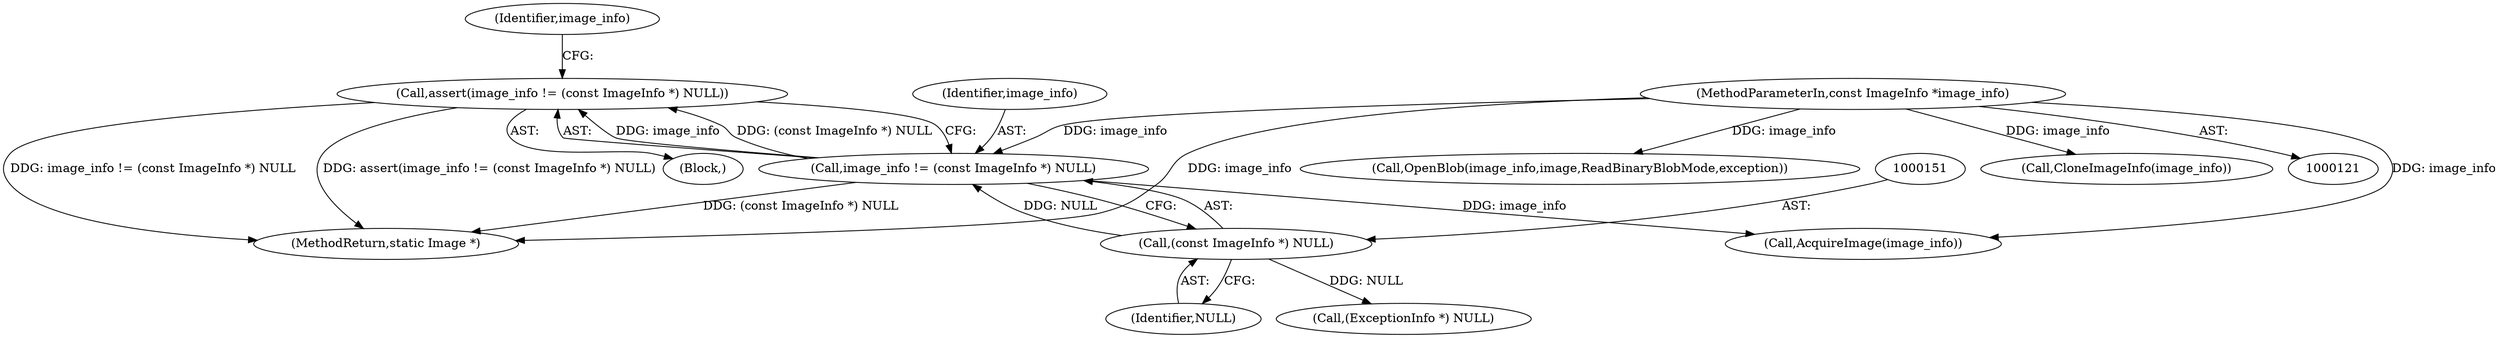 digraph "0_ImageMagick_f6e9d0d9955e85bdd7540b251cd50d598dacc5e6_46@API" {
"1000147" [label="(Call,assert(image_info != (const ImageInfo *) NULL))"];
"1000148" [label="(Call,image_info != (const ImageInfo *) NULL)"];
"1000122" [label="(MethodParameterIn,const ImageInfo *image_info)"];
"1000150" [label="(Call,(const ImageInfo *) NULL)"];
"1000188" [label="(Call,AcquireImage(image_info))"];
"1000148" [label="(Call,image_info != (const ImageInfo *) NULL)"];
"1000152" [label="(Identifier,NULL)"];
"1000177" [label="(Call,(ExceptionInfo *) NULL)"];
"1000150" [label="(Call,(const ImageInfo *) NULL)"];
"1000192" [label="(Call,OpenBlob(image_info,image,ReadBinaryBlobMode,exception))"];
"1000122" [label="(MethodParameterIn,const ImageInfo *image_info)"];
"1000147" [label="(Call,assert(image_info != (const ImageInfo *) NULL))"];
"1000156" [label="(Identifier,image_info)"];
"1000124" [label="(Block,)"];
"1002366" [label="(MethodReturn,static Image *)"];
"1000149" [label="(Identifier,image_info)"];
"1002020" [label="(Call,CloneImageInfo(image_info))"];
"1000147" -> "1000124"  [label="AST: "];
"1000147" -> "1000148"  [label="CFG: "];
"1000148" -> "1000147"  [label="AST: "];
"1000156" -> "1000147"  [label="CFG: "];
"1000147" -> "1002366"  [label="DDG: image_info != (const ImageInfo *) NULL"];
"1000147" -> "1002366"  [label="DDG: assert(image_info != (const ImageInfo *) NULL)"];
"1000148" -> "1000147"  [label="DDG: image_info"];
"1000148" -> "1000147"  [label="DDG: (const ImageInfo *) NULL"];
"1000148" -> "1000150"  [label="CFG: "];
"1000149" -> "1000148"  [label="AST: "];
"1000150" -> "1000148"  [label="AST: "];
"1000148" -> "1002366"  [label="DDG: (const ImageInfo *) NULL"];
"1000122" -> "1000148"  [label="DDG: image_info"];
"1000150" -> "1000148"  [label="DDG: NULL"];
"1000148" -> "1000188"  [label="DDG: image_info"];
"1000122" -> "1000121"  [label="AST: "];
"1000122" -> "1002366"  [label="DDG: image_info"];
"1000122" -> "1000188"  [label="DDG: image_info"];
"1000122" -> "1000192"  [label="DDG: image_info"];
"1000122" -> "1002020"  [label="DDG: image_info"];
"1000150" -> "1000152"  [label="CFG: "];
"1000151" -> "1000150"  [label="AST: "];
"1000152" -> "1000150"  [label="AST: "];
"1000150" -> "1000177"  [label="DDG: NULL"];
}
